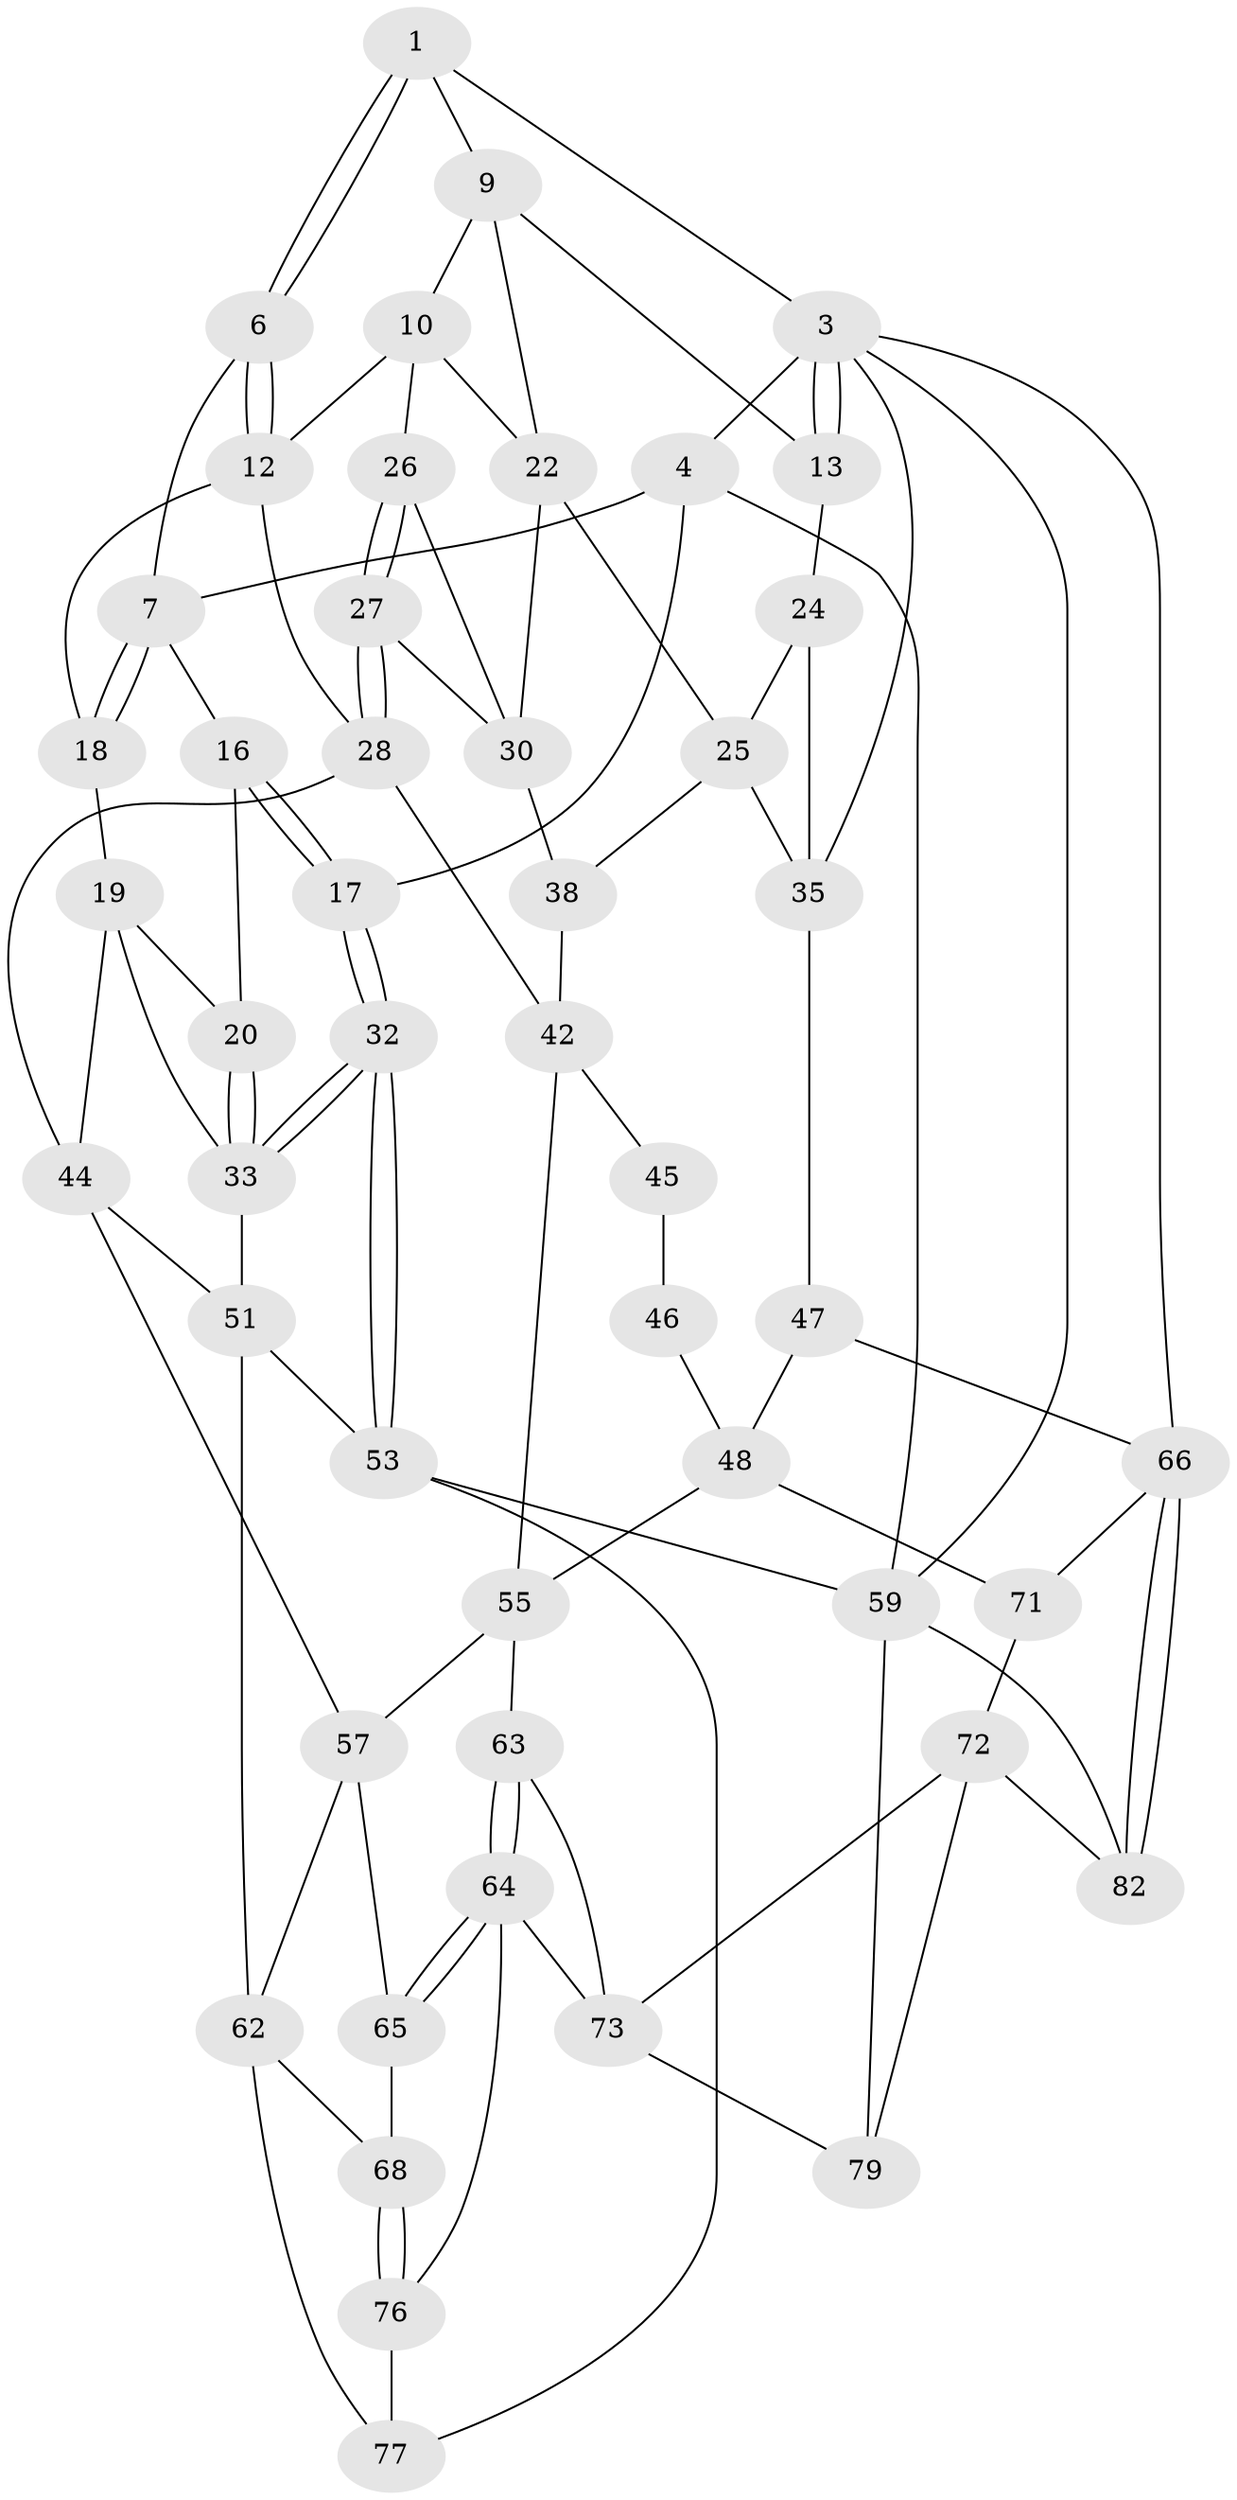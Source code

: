 // original degree distribution, {3: 0.036585365853658534, 4: 0.2804878048780488, 6: 0.2804878048780488, 5: 0.4024390243902439}
// Generated by graph-tools (version 1.1) at 2025/42/03/06/25 10:42:34]
// undirected, 49 vertices, 102 edges
graph export_dot {
graph [start="1"]
  node [color=gray90,style=filled];
  1 [pos="+0.4405402293896992+0",super="+2"];
  3 [pos="+1+0",super="+60"];
  4 [pos="+0+0",super="+5"];
  6 [pos="+0.4486044117768876+0.11872262313352247"];
  7 [pos="+0.25532578301554176+0.11931046282198637",super="+8"];
  9 [pos="+0.7729947269436266+0",super="+15"];
  10 [pos="+0.5486462527073097+0.14292218865918943",super="+11"];
  12 [pos="+0.4547052687286668+0.12601224368792618",super="+21"];
  13 [pos="+1+0",super="+14"];
  16 [pos="+0.124306728379567+0.17516274333932744"];
  17 [pos="+0+0"];
  18 [pos="+0.3010319922419519+0.3276173186765917"];
  19 [pos="+0.22207498440762377+0.30738736884270135",super="+40"];
  20 [pos="+0.1166862001855716+0.23138631077037145"];
  22 [pos="+0.7535944704811077+0.2291752114875853",super="+23"];
  24 [pos="+0.9317099751598928+0.27182155924531454",super="+34"];
  25 [pos="+0.7683371599400618+0.23861464052238912",super="+37"];
  26 [pos="+0.5004386416609822+0.1819300836329201"];
  27 [pos="+0.4625279382073555+0.39308901334308877"];
  28 [pos="+0.40205917925609214+0.4586501001005539",super="+29"];
  30 [pos="+0.6761282524862019+0.33239318850878424",super="+31"];
  32 [pos="+0+0.37658750875305463"];
  33 [pos="+0+0.38186550737473507",super="+41"];
  35 [pos="+1+0.500675927814357",super="+36"];
  38 [pos="+0.7333765431589165+0.432325850307361",super="+39"];
  42 [pos="+0.5677704392410929+0.4992703140587292",super="+43"];
  44 [pos="+0.18671916062942917+0.4750873743708143",super="+50"];
  45 [pos="+0.6100860989537746+0.5194352580044779"];
  46 [pos="+0.717559578195417+0.45077673134816737",super="+49"];
  47 [pos="+0.9644685064828004+0.5383218548689611"];
  48 [pos="+0.6981381619885605+0.712076824254793",super="+54"];
  51 [pos="+0.09899528239996887+0.6376510338245471",super="+52"];
  53 [pos="+0+0.7225849727212964",super="+58"];
  55 [pos="+0.48719126785141675+0.6524421599290192",super="+56"];
  57 [pos="+0.3103276050914819+0.6357116872103857",super="+61"];
  59 [pos="+0+1",super="+80"];
  62 [pos="+0.08211114239076647+0.7053029955973462",super="+70"];
  63 [pos="+0.3929054479695068+0.7711523291012611"];
  64 [pos="+0.33833970084145315+0.7742483087545877",super="+75"];
  65 [pos="+0.3071049685813493+0.7404548039102281"];
  66 [pos="+1+1",super="+67"];
  68 [pos="+0.21730639468152882+0.7957271881040933",super="+69"];
  71 [pos="+0.6648031085575212+0.780855829763278"];
  72 [pos="+0.5201414862396321+0.8744459101914545",super="+81"];
  73 [pos="+0.4149170544101671+0.7934256846652852",super="+74"];
  76 [pos="+0.26056749040941846+0.9601977119820915",super="+78"];
  77 [pos="+0.04938087330074283+0.921564793361165"];
  79 [pos="+0.33582188719174055+1"];
  82 [pos="+0.8200385707412662+1"];
  1 -- 6;
  1 -- 6;
  1 -- 3;
  1 -- 9;
  3 -- 4;
  3 -- 13;
  3 -- 13;
  3 -- 35;
  3 -- 66;
  3 -- 59;
  4 -- 17;
  4 -- 59;
  4 -- 7;
  6 -- 7;
  6 -- 12;
  6 -- 12;
  7 -- 18;
  7 -- 18;
  7 -- 16;
  9 -- 10;
  9 -- 13;
  9 -- 22;
  10 -- 26;
  10 -- 12;
  10 -- 22;
  12 -- 18;
  12 -- 28;
  13 -- 24 [weight=2];
  16 -- 17;
  16 -- 17;
  16 -- 20;
  17 -- 32;
  17 -- 32;
  18 -- 19;
  19 -- 20;
  19 -- 33;
  19 -- 44;
  20 -- 33;
  20 -- 33;
  22 -- 25;
  22 -- 30;
  24 -- 25;
  24 -- 35;
  25 -- 38;
  25 -- 35;
  26 -- 27;
  26 -- 27;
  26 -- 30;
  27 -- 28;
  27 -- 28;
  27 -- 30;
  28 -- 44;
  28 -- 42;
  30 -- 38;
  32 -- 33;
  32 -- 33;
  32 -- 53;
  32 -- 53;
  33 -- 51;
  35 -- 47;
  38 -- 42;
  42 -- 45;
  42 -- 55;
  44 -- 57;
  44 -- 51;
  45 -- 46 [weight=2];
  46 -- 48;
  47 -- 48;
  47 -- 66;
  48 -- 55;
  48 -- 71;
  51 -- 53;
  51 -- 62;
  53 -- 59;
  53 -- 77;
  55 -- 63;
  55 -- 57;
  57 -- 65;
  57 -- 62;
  59 -- 82;
  59 -- 79;
  62 -- 77;
  62 -- 68;
  63 -- 64;
  63 -- 64;
  63 -- 73;
  64 -- 65;
  64 -- 65;
  64 -- 76;
  64 -- 73;
  65 -- 68;
  66 -- 82;
  66 -- 82;
  66 -- 71;
  68 -- 76 [weight=2];
  68 -- 76;
  71 -- 72;
  72 -- 73;
  72 -- 82;
  72 -- 79;
  73 -- 79;
  76 -- 77;
}
